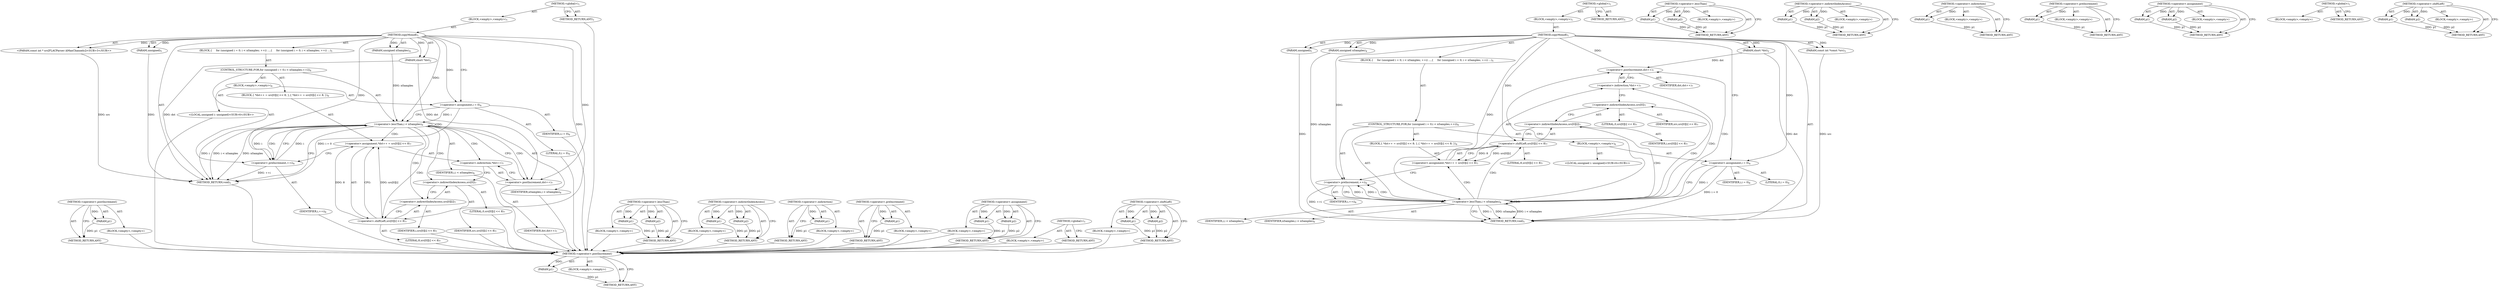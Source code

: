 digraph "&lt;operator&gt;.shiftLeft" {
vulnerable_78 [label=<(METHOD,&lt;operator&gt;.postIncrement)>];
vulnerable_79 [label=<(PARAM,p1)>];
vulnerable_80 [label=<(BLOCK,&lt;empty&gt;,&lt;empty&gt;)>];
vulnerable_81 [label=<(METHOD_RETURN,ANY)>];
vulnerable_6 [label=<(METHOD,&lt;global&gt;)<SUB>1</SUB>>];
vulnerable_7 [label=<(BLOCK,&lt;empty&gt;,&lt;empty&gt;)<SUB>1</SUB>>];
vulnerable_8 [label=<(METHOD,copyMono8)<SUB>1</SUB>>];
vulnerable_9 [label=<(PARAM,short *dst)<SUB>2</SUB>>];
vulnerable_10 [label=<(PARAM,const int *const *src)<SUB>3</SUB>>];
vulnerable_11 [label=<(PARAM,unsigned nSamples)<SUB>4</SUB>>];
vulnerable_12 [label=<(PARAM,unsigned)<SUB>5</SUB>>];
vulnerable_13 [label=<(BLOCK,{
     for (unsigned i = 0; i &lt; nSamples; ++i) ...,{
     for (unsigned i = 0; i &lt; nSamples; ++i) ...)<SUB>5</SUB>>];
vulnerable_14 [label=<(CONTROL_STRUCTURE,FOR,for (unsigned i = 0;i &lt; nSamples;++i))<SUB>6</SUB>>];
vulnerable_15 [label=<(BLOCK,&lt;empty&gt;,&lt;empty&gt;)<SUB>6</SUB>>];
vulnerable_16 [label="<(LOCAL,unsigned i: unsigned)<SUB>6</SUB>>"];
vulnerable_17 [label=<(&lt;operator&gt;.assignment,i = 0)<SUB>6</SUB>>];
vulnerable_18 [label=<(IDENTIFIER,i,i = 0)<SUB>6</SUB>>];
vulnerable_19 [label=<(LITERAL,0,i = 0)<SUB>6</SUB>>];
vulnerable_20 [label=<(&lt;operator&gt;.lessThan,i &lt; nSamples)<SUB>6</SUB>>];
vulnerable_21 [label=<(IDENTIFIER,i,i &lt; nSamples)<SUB>6</SUB>>];
vulnerable_22 [label=<(IDENTIFIER,nSamples,i &lt; nSamples)<SUB>6</SUB>>];
vulnerable_23 [label=<(&lt;operator&gt;.preIncrement,++i)<SUB>6</SUB>>];
vulnerable_24 [label=<(IDENTIFIER,i,++i)<SUB>6</SUB>>];
vulnerable_25 [label=<(BLOCK,{
 *dst++ = src[0][i] &lt;&lt; 8;
 },{
 *dst++ = src[0][i] &lt;&lt; 8;
 })<SUB>6</SUB>>];
vulnerable_26 [label=<(&lt;operator&gt;.assignment,*dst++ = src[0][i] &lt;&lt; 8)<SUB>7</SUB>>];
vulnerable_27 [label=<(&lt;operator&gt;.indirection,*dst++)<SUB>7</SUB>>];
vulnerable_28 [label=<(&lt;operator&gt;.postIncrement,dst++)<SUB>7</SUB>>];
vulnerable_29 [label=<(IDENTIFIER,dst,dst++)<SUB>7</SUB>>];
vulnerable_30 [label=<(&lt;operator&gt;.shiftLeft,src[0][i] &lt;&lt; 8)<SUB>7</SUB>>];
vulnerable_31 [label=<(&lt;operator&gt;.indirectIndexAccess,src[0][i])<SUB>7</SUB>>];
vulnerable_32 [label=<(&lt;operator&gt;.indirectIndexAccess,src[0])<SUB>7</SUB>>];
vulnerable_33 [label=<(IDENTIFIER,src,src[0][i] &lt;&lt; 8)<SUB>7</SUB>>];
vulnerable_34 [label=<(LITERAL,0,src[0][i] &lt;&lt; 8)<SUB>7</SUB>>];
vulnerable_35 [label=<(IDENTIFIER,i,src[0][i] &lt;&lt; 8)<SUB>7</SUB>>];
vulnerable_36 [label=<(LITERAL,8,src[0][i] &lt;&lt; 8)<SUB>7</SUB>>];
vulnerable_37 [label=<(METHOD_RETURN,void)<SUB>1</SUB>>];
vulnerable_39 [label=<(METHOD_RETURN,ANY)<SUB>1</SUB>>];
vulnerable_65 [label=<(METHOD,&lt;operator&gt;.lessThan)>];
vulnerable_66 [label=<(PARAM,p1)>];
vulnerable_67 [label=<(PARAM,p2)>];
vulnerable_68 [label=<(BLOCK,&lt;empty&gt;,&lt;empty&gt;)>];
vulnerable_69 [label=<(METHOD_RETURN,ANY)>];
vulnerable_87 [label=<(METHOD,&lt;operator&gt;.indirectIndexAccess)>];
vulnerable_88 [label=<(PARAM,p1)>];
vulnerable_89 [label=<(PARAM,p2)>];
vulnerable_90 [label=<(BLOCK,&lt;empty&gt;,&lt;empty&gt;)>];
vulnerable_91 [label=<(METHOD_RETURN,ANY)>];
vulnerable_74 [label=<(METHOD,&lt;operator&gt;.indirection)>];
vulnerable_75 [label=<(PARAM,p1)>];
vulnerable_76 [label=<(BLOCK,&lt;empty&gt;,&lt;empty&gt;)>];
vulnerable_77 [label=<(METHOD_RETURN,ANY)>];
vulnerable_70 [label=<(METHOD,&lt;operator&gt;.preIncrement)>];
vulnerable_71 [label=<(PARAM,p1)>];
vulnerable_72 [label=<(BLOCK,&lt;empty&gt;,&lt;empty&gt;)>];
vulnerable_73 [label=<(METHOD_RETURN,ANY)>];
vulnerable_60 [label=<(METHOD,&lt;operator&gt;.assignment)>];
vulnerable_61 [label=<(PARAM,p1)>];
vulnerable_62 [label=<(PARAM,p2)>];
vulnerable_63 [label=<(BLOCK,&lt;empty&gt;,&lt;empty&gt;)>];
vulnerable_64 [label=<(METHOD_RETURN,ANY)>];
vulnerable_54 [label=<(METHOD,&lt;global&gt;)<SUB>1</SUB>>];
vulnerable_55 [label=<(BLOCK,&lt;empty&gt;,&lt;empty&gt;)>];
vulnerable_56 [label=<(METHOD_RETURN,ANY)>];
vulnerable_82 [label=<(METHOD,&lt;operator&gt;.shiftLeft)>];
vulnerable_83 [label=<(PARAM,p1)>];
vulnerable_84 [label=<(PARAM,p2)>];
vulnerable_85 [label=<(BLOCK,&lt;empty&gt;,&lt;empty&gt;)>];
vulnerable_86 [label=<(METHOD_RETURN,ANY)>];
fixed_78 [label=<(METHOD,&lt;operator&gt;.postIncrement)>];
fixed_79 [label=<(PARAM,p1)>];
fixed_80 [label=<(BLOCK,&lt;empty&gt;,&lt;empty&gt;)>];
fixed_81 [label=<(METHOD_RETURN,ANY)>];
fixed_6 [label=<(METHOD,&lt;global&gt;)<SUB>1</SUB>>];
fixed_7 [label=<(BLOCK,&lt;empty&gt;,&lt;empty&gt;)<SUB>1</SUB>>];
fixed_8 [label=<(METHOD,copyMono8)<SUB>1</SUB>>];
fixed_9 [label=<(PARAM,short *dst)<SUB>2</SUB>>];
fixed_10 [label="<(PARAM,const int * src[FLACParser::kMaxChannels])<SUB>3</SUB>>"];
fixed_11 [label=<(PARAM,unsigned nSamples)<SUB>4</SUB>>];
fixed_12 [label=<(PARAM,unsigned)<SUB>5</SUB>>];
fixed_13 [label=<(BLOCK,{
     for (unsigned i = 0; i &lt; nSamples; ++i) ...,{
     for (unsigned i = 0; i &lt; nSamples; ++i) ...)<SUB>5</SUB>>];
fixed_14 [label=<(CONTROL_STRUCTURE,FOR,for (unsigned i = 0;i &lt; nSamples;++i))<SUB>6</SUB>>];
fixed_15 [label=<(BLOCK,&lt;empty&gt;,&lt;empty&gt;)<SUB>6</SUB>>];
fixed_16 [label="<(LOCAL,unsigned i: unsigned)<SUB>6</SUB>>"];
fixed_17 [label=<(&lt;operator&gt;.assignment,i = 0)<SUB>6</SUB>>];
fixed_18 [label=<(IDENTIFIER,i,i = 0)<SUB>6</SUB>>];
fixed_19 [label=<(LITERAL,0,i = 0)<SUB>6</SUB>>];
fixed_20 [label=<(&lt;operator&gt;.lessThan,i &lt; nSamples)<SUB>6</SUB>>];
fixed_21 [label=<(IDENTIFIER,i,i &lt; nSamples)<SUB>6</SUB>>];
fixed_22 [label=<(IDENTIFIER,nSamples,i &lt; nSamples)<SUB>6</SUB>>];
fixed_23 [label=<(&lt;operator&gt;.preIncrement,++i)<SUB>6</SUB>>];
fixed_24 [label=<(IDENTIFIER,i,++i)<SUB>6</SUB>>];
fixed_25 [label=<(BLOCK,{
 *dst++ = src[0][i] &lt;&lt; 8;
 },{
 *dst++ = src[0][i] &lt;&lt; 8;
 })<SUB>6</SUB>>];
fixed_26 [label=<(&lt;operator&gt;.assignment,*dst++ = src[0][i] &lt;&lt; 8)<SUB>7</SUB>>];
fixed_27 [label=<(&lt;operator&gt;.indirection,*dst++)<SUB>7</SUB>>];
fixed_28 [label=<(&lt;operator&gt;.postIncrement,dst++)<SUB>7</SUB>>];
fixed_29 [label=<(IDENTIFIER,dst,dst++)<SUB>7</SUB>>];
fixed_30 [label=<(&lt;operator&gt;.shiftLeft,src[0][i] &lt;&lt; 8)<SUB>7</SUB>>];
fixed_31 [label=<(&lt;operator&gt;.indirectIndexAccess,src[0][i])<SUB>7</SUB>>];
fixed_32 [label=<(&lt;operator&gt;.indirectIndexAccess,src[0])<SUB>7</SUB>>];
fixed_33 [label=<(IDENTIFIER,src,src[0][i] &lt;&lt; 8)<SUB>7</SUB>>];
fixed_34 [label=<(LITERAL,0,src[0][i] &lt;&lt; 8)<SUB>7</SUB>>];
fixed_35 [label=<(IDENTIFIER,i,src[0][i] &lt;&lt; 8)<SUB>7</SUB>>];
fixed_36 [label=<(LITERAL,8,src[0][i] &lt;&lt; 8)<SUB>7</SUB>>];
fixed_37 [label=<(METHOD_RETURN,void)<SUB>1</SUB>>];
fixed_39 [label=<(METHOD_RETURN,ANY)<SUB>1</SUB>>];
fixed_65 [label=<(METHOD,&lt;operator&gt;.lessThan)>];
fixed_66 [label=<(PARAM,p1)>];
fixed_67 [label=<(PARAM,p2)>];
fixed_68 [label=<(BLOCK,&lt;empty&gt;,&lt;empty&gt;)>];
fixed_69 [label=<(METHOD_RETURN,ANY)>];
fixed_87 [label=<(METHOD,&lt;operator&gt;.indirectIndexAccess)>];
fixed_88 [label=<(PARAM,p1)>];
fixed_89 [label=<(PARAM,p2)>];
fixed_90 [label=<(BLOCK,&lt;empty&gt;,&lt;empty&gt;)>];
fixed_91 [label=<(METHOD_RETURN,ANY)>];
fixed_74 [label=<(METHOD,&lt;operator&gt;.indirection)>];
fixed_75 [label=<(PARAM,p1)>];
fixed_76 [label=<(BLOCK,&lt;empty&gt;,&lt;empty&gt;)>];
fixed_77 [label=<(METHOD_RETURN,ANY)>];
fixed_70 [label=<(METHOD,&lt;operator&gt;.preIncrement)>];
fixed_71 [label=<(PARAM,p1)>];
fixed_72 [label=<(BLOCK,&lt;empty&gt;,&lt;empty&gt;)>];
fixed_73 [label=<(METHOD_RETURN,ANY)>];
fixed_60 [label=<(METHOD,&lt;operator&gt;.assignment)>];
fixed_61 [label=<(PARAM,p1)>];
fixed_62 [label=<(PARAM,p2)>];
fixed_63 [label=<(BLOCK,&lt;empty&gt;,&lt;empty&gt;)>];
fixed_64 [label=<(METHOD_RETURN,ANY)>];
fixed_54 [label=<(METHOD,&lt;global&gt;)<SUB>1</SUB>>];
fixed_55 [label=<(BLOCK,&lt;empty&gt;,&lt;empty&gt;)>];
fixed_56 [label=<(METHOD_RETURN,ANY)>];
fixed_82 [label=<(METHOD,&lt;operator&gt;.shiftLeft)>];
fixed_83 [label=<(PARAM,p1)>];
fixed_84 [label=<(PARAM,p2)>];
fixed_85 [label=<(BLOCK,&lt;empty&gt;,&lt;empty&gt;)>];
fixed_86 [label=<(METHOD_RETURN,ANY)>];
vulnerable_78 -> vulnerable_79  [key=0, label="AST: "];
vulnerable_78 -> vulnerable_79  [key=1, label="DDG: "];
vulnerable_78 -> vulnerable_80  [key=0, label="AST: "];
vulnerable_78 -> vulnerable_81  [key=0, label="AST: "];
vulnerable_78 -> vulnerable_81  [key=1, label="CFG: "];
vulnerable_79 -> vulnerable_81  [key=0, label="DDG: p1"];
vulnerable_6 -> vulnerable_7  [key=0, label="AST: "];
vulnerable_6 -> vulnerable_39  [key=0, label="AST: "];
vulnerable_6 -> vulnerable_39  [key=1, label="CFG: "];
vulnerable_7 -> vulnerable_8  [key=0, label="AST: "];
vulnerable_8 -> vulnerable_9  [key=0, label="AST: "];
vulnerable_8 -> vulnerable_9  [key=1, label="DDG: "];
vulnerable_8 -> vulnerable_10  [key=0, label="AST: "];
vulnerable_8 -> vulnerable_10  [key=1, label="DDG: "];
vulnerable_8 -> vulnerable_11  [key=0, label="AST: "];
vulnerable_8 -> vulnerable_11  [key=1, label="DDG: "];
vulnerable_8 -> vulnerable_12  [key=0, label="AST: "];
vulnerable_8 -> vulnerable_12  [key=1, label="DDG: "];
vulnerable_8 -> vulnerable_13  [key=0, label="AST: "];
vulnerable_8 -> vulnerable_37  [key=0, label="AST: "];
vulnerable_8 -> vulnerable_17  [key=0, label="CFG: "];
vulnerable_8 -> vulnerable_17  [key=1, label="DDG: "];
vulnerable_8 -> vulnerable_20  [key=0, label="DDG: "];
vulnerable_8 -> vulnerable_23  [key=0, label="DDG: "];
vulnerable_8 -> vulnerable_30  [key=0, label="DDG: "];
vulnerable_8 -> vulnerable_28  [key=0, label="DDG: "];
vulnerable_9 -> vulnerable_37  [key=0, label="DDG: dst"];
vulnerable_9 -> vulnerable_28  [key=0, label="DDG: dst"];
vulnerable_10 -> vulnerable_37  [key=0, label="DDG: src"];
vulnerable_11 -> vulnerable_20  [key=0, label="DDG: nSamples"];
vulnerable_12 -> vulnerable_37  [key=0, label="DDG: "];
vulnerable_13 -> vulnerable_14  [key=0, label="AST: "];
vulnerable_14 -> vulnerable_15  [key=0, label="AST: "];
vulnerable_14 -> vulnerable_20  [key=0, label="AST: "];
vulnerable_14 -> vulnerable_23  [key=0, label="AST: "];
vulnerable_14 -> vulnerable_25  [key=0, label="AST: "];
vulnerable_15 -> vulnerable_16  [key=0, label="AST: "];
vulnerable_15 -> vulnerable_17  [key=0, label="AST: "];
vulnerable_17 -> vulnerable_18  [key=0, label="AST: "];
vulnerable_17 -> vulnerable_19  [key=0, label="AST: "];
vulnerable_17 -> vulnerable_20  [key=0, label="CFG: "];
vulnerable_17 -> vulnerable_20  [key=1, label="DDG: i"];
vulnerable_17 -> vulnerable_37  [key=0, label="DDG: i = 0"];
vulnerable_20 -> vulnerable_21  [key=0, label="AST: "];
vulnerable_20 -> vulnerable_22  [key=0, label="AST: "];
vulnerable_20 -> vulnerable_37  [key=0, label="CFG: "];
vulnerable_20 -> vulnerable_37  [key=1, label="DDG: i"];
vulnerable_20 -> vulnerable_37  [key=2, label="DDG: nSamples"];
vulnerable_20 -> vulnerable_37  [key=3, label="DDG: i &lt; nSamples"];
vulnerable_20 -> vulnerable_28  [key=0, label="CFG: "];
vulnerable_20 -> vulnerable_28  [key=1, label="CDG: "];
vulnerable_20 -> vulnerable_23  [key=0, label="DDG: i"];
vulnerable_20 -> vulnerable_23  [key=1, label="CDG: "];
vulnerable_20 -> vulnerable_30  [key=0, label="CDG: "];
vulnerable_20 -> vulnerable_32  [key=0, label="CDG: "];
vulnerable_20 -> vulnerable_26  [key=0, label="CDG: "];
vulnerable_20 -> vulnerable_20  [key=0, label="CDG: "];
vulnerable_20 -> vulnerable_27  [key=0, label="CDG: "];
vulnerable_20 -> vulnerable_31  [key=0, label="CDG: "];
vulnerable_23 -> vulnerable_24  [key=0, label="AST: "];
vulnerable_23 -> vulnerable_20  [key=0, label="CFG: "];
vulnerable_23 -> vulnerable_20  [key=1, label="DDG: i"];
vulnerable_23 -> vulnerable_37  [key=0, label="DDG: ++i"];
vulnerable_25 -> vulnerable_26  [key=0, label="AST: "];
vulnerable_26 -> vulnerable_27  [key=0, label="AST: "];
vulnerable_26 -> vulnerable_30  [key=0, label="AST: "];
vulnerable_26 -> vulnerable_23  [key=0, label="CFG: "];
vulnerable_27 -> vulnerable_28  [key=0, label="AST: "];
vulnerable_27 -> vulnerable_32  [key=0, label="CFG: "];
vulnerable_28 -> vulnerable_29  [key=0, label="AST: "];
vulnerable_28 -> vulnerable_27  [key=0, label="CFG: "];
vulnerable_30 -> vulnerable_31  [key=0, label="AST: "];
vulnerable_30 -> vulnerable_36  [key=0, label="AST: "];
vulnerable_30 -> vulnerable_26  [key=0, label="CFG: "];
vulnerable_30 -> vulnerable_26  [key=1, label="DDG: src[0][i]"];
vulnerable_30 -> vulnerable_26  [key=2, label="DDG: 8"];
vulnerable_31 -> vulnerable_32  [key=0, label="AST: "];
vulnerable_31 -> vulnerable_35  [key=0, label="AST: "];
vulnerable_31 -> vulnerable_30  [key=0, label="CFG: "];
vulnerable_32 -> vulnerable_33  [key=0, label="AST: "];
vulnerable_32 -> vulnerable_34  [key=0, label="AST: "];
vulnerable_32 -> vulnerable_31  [key=0, label="CFG: "];
vulnerable_65 -> vulnerable_66  [key=0, label="AST: "];
vulnerable_65 -> vulnerable_66  [key=1, label="DDG: "];
vulnerable_65 -> vulnerable_68  [key=0, label="AST: "];
vulnerable_65 -> vulnerable_67  [key=0, label="AST: "];
vulnerable_65 -> vulnerable_67  [key=1, label="DDG: "];
vulnerable_65 -> vulnerable_69  [key=0, label="AST: "];
vulnerable_65 -> vulnerable_69  [key=1, label="CFG: "];
vulnerable_66 -> vulnerable_69  [key=0, label="DDG: p1"];
vulnerable_67 -> vulnerable_69  [key=0, label="DDG: p2"];
vulnerable_87 -> vulnerable_88  [key=0, label="AST: "];
vulnerable_87 -> vulnerable_88  [key=1, label="DDG: "];
vulnerable_87 -> vulnerable_90  [key=0, label="AST: "];
vulnerable_87 -> vulnerable_89  [key=0, label="AST: "];
vulnerable_87 -> vulnerable_89  [key=1, label="DDG: "];
vulnerable_87 -> vulnerable_91  [key=0, label="AST: "];
vulnerable_87 -> vulnerable_91  [key=1, label="CFG: "];
vulnerable_88 -> vulnerable_91  [key=0, label="DDG: p1"];
vulnerable_89 -> vulnerable_91  [key=0, label="DDG: p2"];
vulnerable_74 -> vulnerable_75  [key=0, label="AST: "];
vulnerable_74 -> vulnerable_75  [key=1, label="DDG: "];
vulnerable_74 -> vulnerable_76  [key=0, label="AST: "];
vulnerable_74 -> vulnerable_77  [key=0, label="AST: "];
vulnerable_74 -> vulnerable_77  [key=1, label="CFG: "];
vulnerable_75 -> vulnerable_77  [key=0, label="DDG: p1"];
vulnerable_70 -> vulnerable_71  [key=0, label="AST: "];
vulnerable_70 -> vulnerable_71  [key=1, label="DDG: "];
vulnerable_70 -> vulnerable_72  [key=0, label="AST: "];
vulnerable_70 -> vulnerable_73  [key=0, label="AST: "];
vulnerable_70 -> vulnerable_73  [key=1, label="CFG: "];
vulnerable_71 -> vulnerable_73  [key=0, label="DDG: p1"];
vulnerable_60 -> vulnerable_61  [key=0, label="AST: "];
vulnerable_60 -> vulnerable_61  [key=1, label="DDG: "];
vulnerable_60 -> vulnerable_63  [key=0, label="AST: "];
vulnerable_60 -> vulnerable_62  [key=0, label="AST: "];
vulnerable_60 -> vulnerable_62  [key=1, label="DDG: "];
vulnerable_60 -> vulnerable_64  [key=0, label="AST: "];
vulnerable_60 -> vulnerable_64  [key=1, label="CFG: "];
vulnerable_61 -> vulnerable_64  [key=0, label="DDG: p1"];
vulnerable_62 -> vulnerable_64  [key=0, label="DDG: p2"];
vulnerable_54 -> vulnerable_55  [key=0, label="AST: "];
vulnerable_54 -> vulnerable_56  [key=0, label="AST: "];
vulnerable_54 -> vulnerable_56  [key=1, label="CFG: "];
vulnerable_82 -> vulnerable_83  [key=0, label="AST: "];
vulnerable_82 -> vulnerable_83  [key=1, label="DDG: "];
vulnerable_82 -> vulnerable_85  [key=0, label="AST: "];
vulnerable_82 -> vulnerable_84  [key=0, label="AST: "];
vulnerable_82 -> vulnerable_84  [key=1, label="DDG: "];
vulnerable_82 -> vulnerable_86  [key=0, label="AST: "];
vulnerable_82 -> vulnerable_86  [key=1, label="CFG: "];
vulnerable_83 -> vulnerable_86  [key=0, label="DDG: p1"];
vulnerable_84 -> vulnerable_86  [key=0, label="DDG: p2"];
fixed_78 -> fixed_79  [key=0, label="AST: "];
fixed_78 -> fixed_79  [key=1, label="DDG: "];
fixed_78 -> fixed_80  [key=0, label="AST: "];
fixed_78 -> fixed_81  [key=0, label="AST: "];
fixed_78 -> fixed_81  [key=1, label="CFG: "];
fixed_79 -> fixed_81  [key=0, label="DDG: p1"];
fixed_80 -> vulnerable_78  [key=0];
fixed_81 -> vulnerable_78  [key=0];
fixed_6 -> fixed_7  [key=0, label="AST: "];
fixed_6 -> fixed_39  [key=0, label="AST: "];
fixed_6 -> fixed_39  [key=1, label="CFG: "];
fixed_7 -> fixed_8  [key=0, label="AST: "];
fixed_8 -> fixed_9  [key=0, label="AST: "];
fixed_8 -> fixed_9  [key=1, label="DDG: "];
fixed_8 -> fixed_10  [key=0, label="AST: "];
fixed_8 -> fixed_10  [key=1, label="DDG: "];
fixed_8 -> fixed_11  [key=0, label="AST: "];
fixed_8 -> fixed_11  [key=1, label="DDG: "];
fixed_8 -> fixed_12  [key=0, label="AST: "];
fixed_8 -> fixed_12  [key=1, label="DDG: "];
fixed_8 -> fixed_13  [key=0, label="AST: "];
fixed_8 -> fixed_37  [key=0, label="AST: "];
fixed_8 -> fixed_17  [key=0, label="CFG: "];
fixed_8 -> fixed_17  [key=1, label="DDG: "];
fixed_8 -> fixed_20  [key=0, label="DDG: "];
fixed_8 -> fixed_23  [key=0, label="DDG: "];
fixed_8 -> fixed_30  [key=0, label="DDG: "];
fixed_8 -> fixed_28  [key=0, label="DDG: "];
fixed_9 -> fixed_37  [key=0, label="DDG: dst"];
fixed_9 -> fixed_28  [key=0, label="DDG: dst"];
fixed_10 -> fixed_37  [key=0, label="DDG: src"];
fixed_11 -> fixed_20  [key=0, label="DDG: nSamples"];
fixed_12 -> fixed_37  [key=0, label="DDG: "];
fixed_13 -> fixed_14  [key=0, label="AST: "];
fixed_14 -> fixed_15  [key=0, label="AST: "];
fixed_14 -> fixed_20  [key=0, label="AST: "];
fixed_14 -> fixed_23  [key=0, label="AST: "];
fixed_14 -> fixed_25  [key=0, label="AST: "];
fixed_15 -> fixed_16  [key=0, label="AST: "];
fixed_15 -> fixed_17  [key=0, label="AST: "];
fixed_16 -> vulnerable_78  [key=0];
fixed_17 -> fixed_18  [key=0, label="AST: "];
fixed_17 -> fixed_19  [key=0, label="AST: "];
fixed_17 -> fixed_20  [key=0, label="CFG: "];
fixed_17 -> fixed_20  [key=1, label="DDG: i"];
fixed_17 -> fixed_37  [key=0, label="DDG: i = 0"];
fixed_18 -> vulnerable_78  [key=0];
fixed_19 -> vulnerable_78  [key=0];
fixed_20 -> fixed_21  [key=0, label="AST: "];
fixed_20 -> fixed_22  [key=0, label="AST: "];
fixed_20 -> fixed_37  [key=0, label="CFG: "];
fixed_20 -> fixed_37  [key=1, label="DDG: i"];
fixed_20 -> fixed_37  [key=2, label="DDG: nSamples"];
fixed_20 -> fixed_37  [key=3, label="DDG: i &lt; nSamples"];
fixed_20 -> fixed_28  [key=0, label="CFG: "];
fixed_20 -> fixed_28  [key=1, label="CDG: "];
fixed_20 -> fixed_23  [key=0, label="DDG: i"];
fixed_20 -> fixed_23  [key=1, label="CDG: "];
fixed_20 -> fixed_30  [key=0, label="CDG: "];
fixed_20 -> fixed_32  [key=0, label="CDG: "];
fixed_20 -> fixed_26  [key=0, label="CDG: "];
fixed_20 -> fixed_20  [key=0, label="CDG: "];
fixed_20 -> fixed_27  [key=0, label="CDG: "];
fixed_20 -> fixed_31  [key=0, label="CDG: "];
fixed_21 -> vulnerable_78  [key=0];
fixed_22 -> vulnerable_78  [key=0];
fixed_23 -> fixed_24  [key=0, label="AST: "];
fixed_23 -> fixed_20  [key=0, label="CFG: "];
fixed_23 -> fixed_20  [key=1, label="DDG: i"];
fixed_23 -> fixed_37  [key=0, label="DDG: ++i"];
fixed_24 -> vulnerable_78  [key=0];
fixed_25 -> fixed_26  [key=0, label="AST: "];
fixed_26 -> fixed_27  [key=0, label="AST: "];
fixed_26 -> fixed_30  [key=0, label="AST: "];
fixed_26 -> fixed_23  [key=0, label="CFG: "];
fixed_27 -> fixed_28  [key=0, label="AST: "];
fixed_27 -> fixed_32  [key=0, label="CFG: "];
fixed_28 -> fixed_29  [key=0, label="AST: "];
fixed_28 -> fixed_27  [key=0, label="CFG: "];
fixed_29 -> vulnerable_78  [key=0];
fixed_30 -> fixed_31  [key=0, label="AST: "];
fixed_30 -> fixed_36  [key=0, label="AST: "];
fixed_30 -> fixed_26  [key=0, label="CFG: "];
fixed_30 -> fixed_26  [key=1, label="DDG: src[0][i]"];
fixed_30 -> fixed_26  [key=2, label="DDG: 8"];
fixed_31 -> fixed_32  [key=0, label="AST: "];
fixed_31 -> fixed_35  [key=0, label="AST: "];
fixed_31 -> fixed_30  [key=0, label="CFG: "];
fixed_32 -> fixed_33  [key=0, label="AST: "];
fixed_32 -> fixed_34  [key=0, label="AST: "];
fixed_32 -> fixed_31  [key=0, label="CFG: "];
fixed_33 -> vulnerable_78  [key=0];
fixed_34 -> vulnerable_78  [key=0];
fixed_35 -> vulnerable_78  [key=0];
fixed_36 -> vulnerable_78  [key=0];
fixed_37 -> vulnerable_78  [key=0];
fixed_39 -> vulnerable_78  [key=0];
fixed_65 -> fixed_66  [key=0, label="AST: "];
fixed_65 -> fixed_66  [key=1, label="DDG: "];
fixed_65 -> fixed_68  [key=0, label="AST: "];
fixed_65 -> fixed_67  [key=0, label="AST: "];
fixed_65 -> fixed_67  [key=1, label="DDG: "];
fixed_65 -> fixed_69  [key=0, label="AST: "];
fixed_65 -> fixed_69  [key=1, label="CFG: "];
fixed_66 -> fixed_69  [key=0, label="DDG: p1"];
fixed_67 -> fixed_69  [key=0, label="DDG: p2"];
fixed_68 -> vulnerable_78  [key=0];
fixed_69 -> vulnerable_78  [key=0];
fixed_87 -> fixed_88  [key=0, label="AST: "];
fixed_87 -> fixed_88  [key=1, label="DDG: "];
fixed_87 -> fixed_90  [key=0, label="AST: "];
fixed_87 -> fixed_89  [key=0, label="AST: "];
fixed_87 -> fixed_89  [key=1, label="DDG: "];
fixed_87 -> fixed_91  [key=0, label="AST: "];
fixed_87 -> fixed_91  [key=1, label="CFG: "];
fixed_88 -> fixed_91  [key=0, label="DDG: p1"];
fixed_89 -> fixed_91  [key=0, label="DDG: p2"];
fixed_90 -> vulnerable_78  [key=0];
fixed_91 -> vulnerable_78  [key=0];
fixed_74 -> fixed_75  [key=0, label="AST: "];
fixed_74 -> fixed_75  [key=1, label="DDG: "];
fixed_74 -> fixed_76  [key=0, label="AST: "];
fixed_74 -> fixed_77  [key=0, label="AST: "];
fixed_74 -> fixed_77  [key=1, label="CFG: "];
fixed_75 -> fixed_77  [key=0, label="DDG: p1"];
fixed_76 -> vulnerable_78  [key=0];
fixed_77 -> vulnerable_78  [key=0];
fixed_70 -> fixed_71  [key=0, label="AST: "];
fixed_70 -> fixed_71  [key=1, label="DDG: "];
fixed_70 -> fixed_72  [key=0, label="AST: "];
fixed_70 -> fixed_73  [key=0, label="AST: "];
fixed_70 -> fixed_73  [key=1, label="CFG: "];
fixed_71 -> fixed_73  [key=0, label="DDG: p1"];
fixed_72 -> vulnerable_78  [key=0];
fixed_73 -> vulnerable_78  [key=0];
fixed_60 -> fixed_61  [key=0, label="AST: "];
fixed_60 -> fixed_61  [key=1, label="DDG: "];
fixed_60 -> fixed_63  [key=0, label="AST: "];
fixed_60 -> fixed_62  [key=0, label="AST: "];
fixed_60 -> fixed_62  [key=1, label="DDG: "];
fixed_60 -> fixed_64  [key=0, label="AST: "];
fixed_60 -> fixed_64  [key=1, label="CFG: "];
fixed_61 -> fixed_64  [key=0, label="DDG: p1"];
fixed_62 -> fixed_64  [key=0, label="DDG: p2"];
fixed_63 -> vulnerable_78  [key=0];
fixed_64 -> vulnerable_78  [key=0];
fixed_54 -> fixed_55  [key=0, label="AST: "];
fixed_54 -> fixed_56  [key=0, label="AST: "];
fixed_54 -> fixed_56  [key=1, label="CFG: "];
fixed_55 -> vulnerable_78  [key=0];
fixed_56 -> vulnerable_78  [key=0];
fixed_82 -> fixed_83  [key=0, label="AST: "];
fixed_82 -> fixed_83  [key=1, label="DDG: "];
fixed_82 -> fixed_85  [key=0, label="AST: "];
fixed_82 -> fixed_84  [key=0, label="AST: "];
fixed_82 -> fixed_84  [key=1, label="DDG: "];
fixed_82 -> fixed_86  [key=0, label="AST: "];
fixed_82 -> fixed_86  [key=1, label="CFG: "];
fixed_83 -> fixed_86  [key=0, label="DDG: p1"];
fixed_84 -> fixed_86  [key=0, label="DDG: p2"];
fixed_85 -> vulnerable_78  [key=0];
fixed_86 -> vulnerable_78  [key=0];
}
